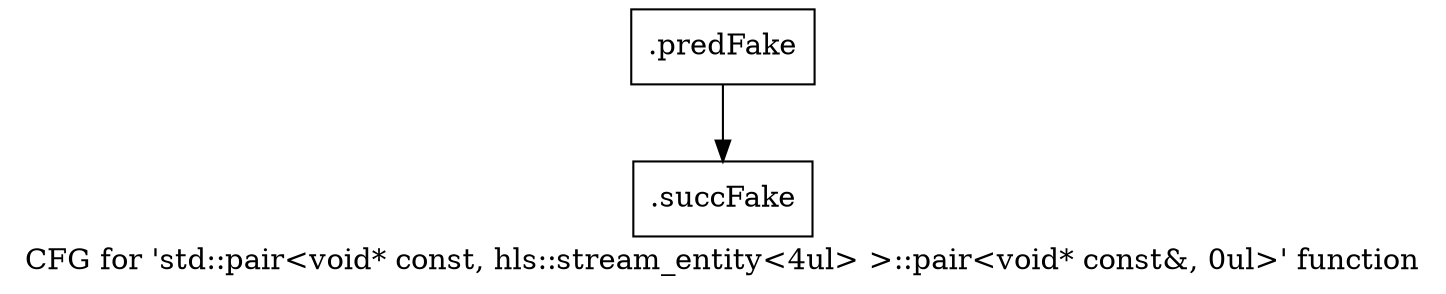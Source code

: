 digraph "CFG for 'std::pair\<void* const, hls::stream_entity\<4ul\> \>::pair\<void* const&, 0ul\>' function" {
	label="CFG for 'std::pair\<void* const, hls::stream_entity\<4ul\> \>::pair\<void* const&, 0ul\>' function";

	Node0x5acbd70 [shape=record,filename="",linenumber="",label="{.predFake}"];
	Node0x5acbd70 -> Node0x60a0d90[ callList="" memoryops="" filename="/mnt/xilinx/Vitis_HLS/2021.2/tps/lnx64/gcc-6.2.0/lib/gcc/x86_64-pc-linux-gnu/6.2.0/../../../../include/c++/6.2.0/tuple" execusionnum="2"];
	Node0x60a0d90 [shape=record,filename="/mnt/xilinx/Vitis_HLS/2021.2/tps/lnx64/gcc-6.2.0/lib/gcc/x86_64-pc-linux-gnu/6.2.0/../../../../include/c++/6.2.0/tuple",linenumber="1587",label="{.succFake}"];
}
